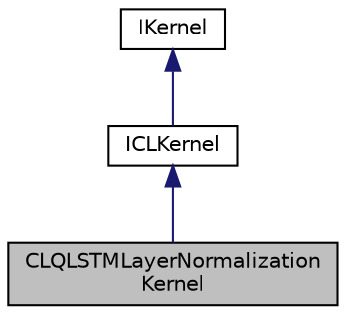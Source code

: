 digraph "CLQLSTMLayerNormalizationKernel"
{
 // LATEX_PDF_SIZE
  edge [fontname="Helvetica",fontsize="10",labelfontname="Helvetica",labelfontsize="10"];
  node [fontname="Helvetica",fontsize="10",shape=record];
  Node1 [label="CLQLSTMLayerNormalization\lKernel",height=0.2,width=0.4,color="black", fillcolor="grey75", style="filled", fontcolor="black",tooltip="Interface for the kernel to do layer normalization."];
  Node2 -> Node1 [dir="back",color="midnightblue",fontsize="10",style="solid",fontname="Helvetica"];
  Node2 [label="ICLKernel",height=0.2,width=0.4,color="black", fillcolor="white", style="filled",URL="$classarm__compute_1_1_i_c_l_kernel.xhtml",tooltip="Common interface for all the OpenCL kernels."];
  Node3 -> Node2 [dir="back",color="midnightblue",fontsize="10",style="solid",fontname="Helvetica"];
  Node3 [label="IKernel",height=0.2,width=0.4,color="black", fillcolor="white", style="filled",URL="$classarm__compute_1_1_i_kernel.xhtml",tooltip="Common information for all the kernels."];
}
